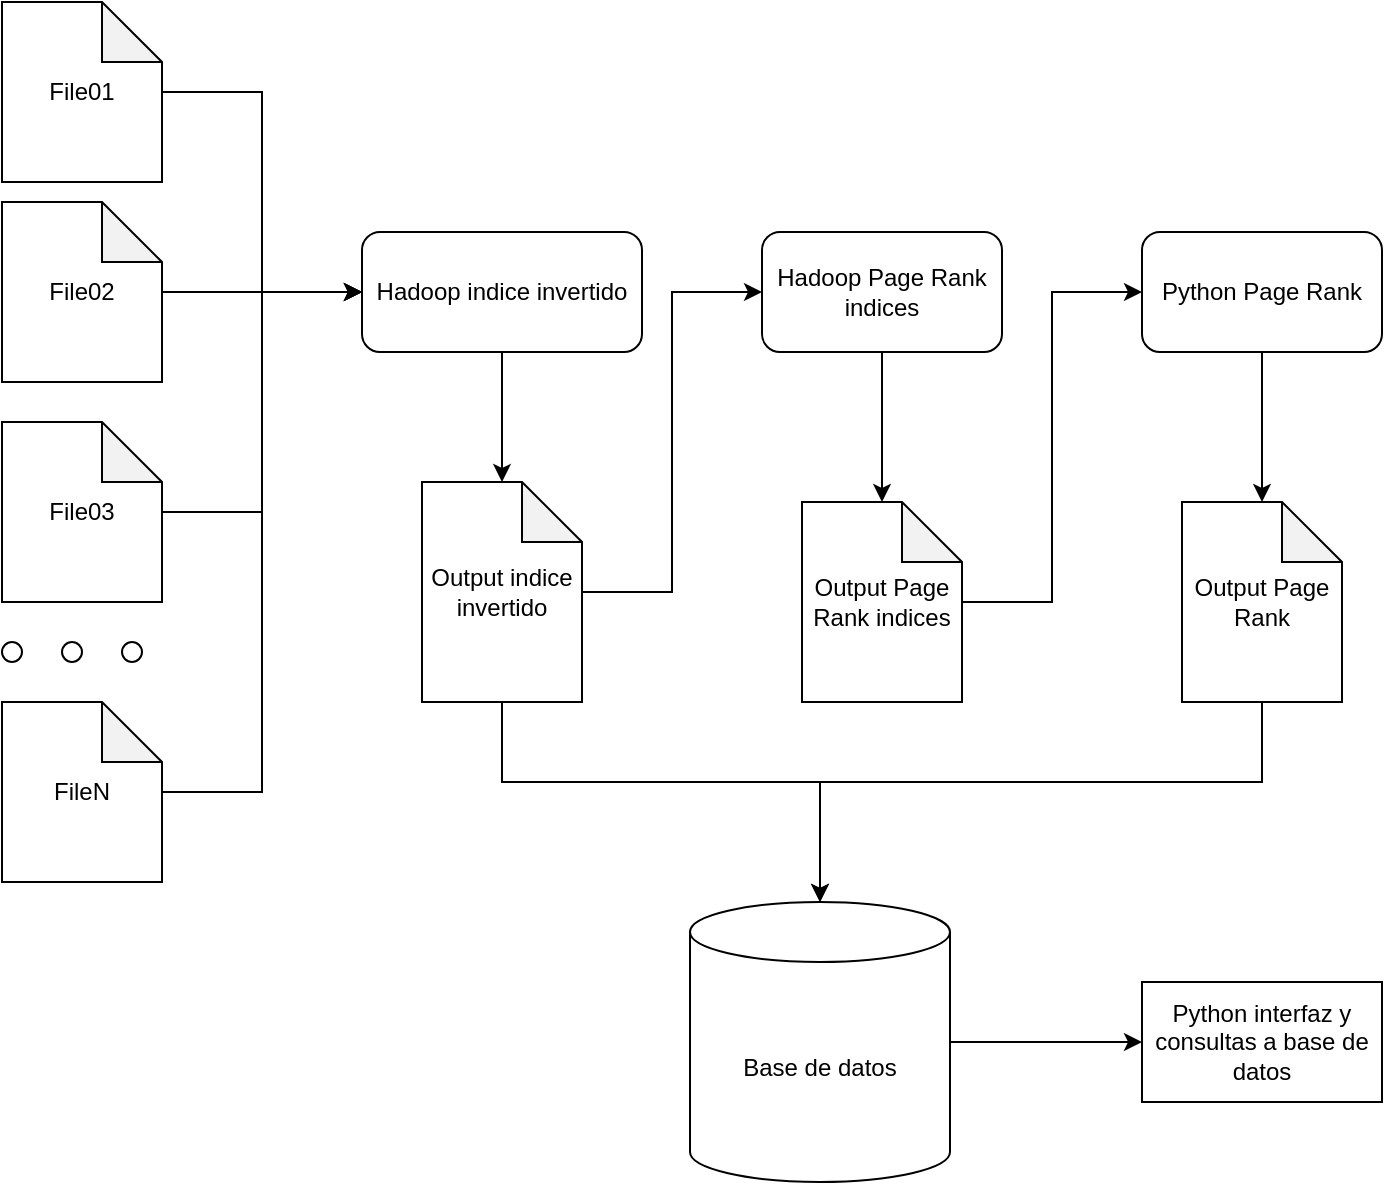 <mxfile version="24.3.1" type="github">
  <diagram name="Página-1" id="l9jYaRrizEEkuIPXKipj">
    <mxGraphModel dx="1393" dy="766" grid="1" gridSize="10" guides="1" tooltips="1" connect="1" arrows="1" fold="1" page="1" pageScale="1" pageWidth="827" pageHeight="1169" math="0" shadow="0">
      <root>
        <mxCell id="0" />
        <mxCell id="1" parent="0" />
        <mxCell id="neLNndVGJ5gSvdfgaBac-1" value="Hadoop indice invertido" style="rounded=1;whiteSpace=wrap;html=1;" vertex="1" parent="1">
          <mxGeometry x="250" y="145" width="140" height="60" as="geometry" />
        </mxCell>
        <mxCell id="neLNndVGJ5gSvdfgaBac-8" style="edgeStyle=orthogonalEdgeStyle;rounded=0;orthogonalLoop=1;jettySize=auto;html=1;entryX=0;entryY=0.5;entryDx=0;entryDy=0;" edge="1" parent="1" source="neLNndVGJ5gSvdfgaBac-2" target="neLNndVGJ5gSvdfgaBac-1">
          <mxGeometry relative="1" as="geometry" />
        </mxCell>
        <mxCell id="neLNndVGJ5gSvdfgaBac-2" value="File01" style="shape=note;whiteSpace=wrap;html=1;backgroundOutline=1;darkOpacity=0.05;" vertex="1" parent="1">
          <mxGeometry x="70" y="30" width="80" height="90" as="geometry" />
        </mxCell>
        <mxCell id="neLNndVGJ5gSvdfgaBac-9" style="edgeStyle=orthogonalEdgeStyle;rounded=0;orthogonalLoop=1;jettySize=auto;html=1;" edge="1" parent="1" source="neLNndVGJ5gSvdfgaBac-3" target="neLNndVGJ5gSvdfgaBac-1">
          <mxGeometry relative="1" as="geometry" />
        </mxCell>
        <mxCell id="neLNndVGJ5gSvdfgaBac-3" value="File02" style="shape=note;whiteSpace=wrap;html=1;backgroundOutline=1;darkOpacity=0.05;" vertex="1" parent="1">
          <mxGeometry x="70" y="130" width="80" height="90" as="geometry" />
        </mxCell>
        <mxCell id="neLNndVGJ5gSvdfgaBac-10" style="edgeStyle=orthogonalEdgeStyle;rounded=0;orthogonalLoop=1;jettySize=auto;html=1;entryX=0;entryY=0.5;entryDx=0;entryDy=0;" edge="1" parent="1" source="neLNndVGJ5gSvdfgaBac-4" target="neLNndVGJ5gSvdfgaBac-1">
          <mxGeometry relative="1" as="geometry" />
        </mxCell>
        <mxCell id="neLNndVGJ5gSvdfgaBac-4" value="FileN" style="shape=note;whiteSpace=wrap;html=1;backgroundOutline=1;darkOpacity=0.05;" vertex="1" parent="1">
          <mxGeometry x="70" y="380" width="80" height="90" as="geometry" />
        </mxCell>
        <mxCell id="neLNndVGJ5gSvdfgaBac-5" value="" style="ellipse;whiteSpace=wrap;html=1;aspect=fixed;" vertex="1" parent="1">
          <mxGeometry x="70" y="350" width="10" height="10" as="geometry" />
        </mxCell>
        <mxCell id="neLNndVGJ5gSvdfgaBac-6" value="" style="ellipse;whiteSpace=wrap;html=1;aspect=fixed;" vertex="1" parent="1">
          <mxGeometry x="100" y="350" width="10" height="10" as="geometry" />
        </mxCell>
        <mxCell id="neLNndVGJ5gSvdfgaBac-7" value="" style="ellipse;whiteSpace=wrap;html=1;aspect=fixed;" vertex="1" parent="1">
          <mxGeometry x="130" y="350" width="10" height="10" as="geometry" />
        </mxCell>
        <mxCell id="neLNndVGJ5gSvdfgaBac-14" style="edgeStyle=orthogonalEdgeStyle;rounded=0;orthogonalLoop=1;jettySize=auto;html=1;entryX=0;entryY=0.5;entryDx=0;entryDy=0;" edge="1" parent="1" source="neLNndVGJ5gSvdfgaBac-11" target="neLNndVGJ5gSvdfgaBac-13">
          <mxGeometry relative="1" as="geometry" />
        </mxCell>
        <mxCell id="neLNndVGJ5gSvdfgaBac-24" style="edgeStyle=orthogonalEdgeStyle;rounded=0;orthogonalLoop=1;jettySize=auto;html=1;" edge="1" parent="1" source="neLNndVGJ5gSvdfgaBac-11" target="neLNndVGJ5gSvdfgaBac-23">
          <mxGeometry relative="1" as="geometry">
            <Array as="points">
              <mxPoint x="320" y="420" />
              <mxPoint x="479" y="420" />
            </Array>
          </mxGeometry>
        </mxCell>
        <mxCell id="neLNndVGJ5gSvdfgaBac-11" value="Output indice invertido" style="shape=note;whiteSpace=wrap;html=1;backgroundOutline=1;darkOpacity=0.05;" vertex="1" parent="1">
          <mxGeometry x="280" y="270" width="80" height="110" as="geometry" />
        </mxCell>
        <mxCell id="neLNndVGJ5gSvdfgaBac-12" style="edgeStyle=orthogonalEdgeStyle;rounded=0;orthogonalLoop=1;jettySize=auto;html=1;entryX=0.5;entryY=0;entryDx=0;entryDy=0;entryPerimeter=0;" edge="1" parent="1" source="neLNndVGJ5gSvdfgaBac-1" target="neLNndVGJ5gSvdfgaBac-11">
          <mxGeometry relative="1" as="geometry" />
        </mxCell>
        <mxCell id="neLNndVGJ5gSvdfgaBac-16" style="edgeStyle=orthogonalEdgeStyle;rounded=0;orthogonalLoop=1;jettySize=auto;html=1;" edge="1" parent="1" source="neLNndVGJ5gSvdfgaBac-13" target="neLNndVGJ5gSvdfgaBac-15">
          <mxGeometry relative="1" as="geometry" />
        </mxCell>
        <mxCell id="neLNndVGJ5gSvdfgaBac-13" value="Hadoop Page Rank indices" style="rounded=1;whiteSpace=wrap;html=1;" vertex="1" parent="1">
          <mxGeometry x="450" y="145" width="120" height="60" as="geometry" />
        </mxCell>
        <mxCell id="neLNndVGJ5gSvdfgaBac-18" style="edgeStyle=orthogonalEdgeStyle;rounded=0;orthogonalLoop=1;jettySize=auto;html=1;entryX=0;entryY=0.5;entryDx=0;entryDy=0;" edge="1" parent="1" source="neLNndVGJ5gSvdfgaBac-15" target="neLNndVGJ5gSvdfgaBac-17">
          <mxGeometry relative="1" as="geometry" />
        </mxCell>
        <mxCell id="neLNndVGJ5gSvdfgaBac-15" value="Output Page Rank indices" style="shape=note;whiteSpace=wrap;html=1;backgroundOutline=1;darkOpacity=0.05;" vertex="1" parent="1">
          <mxGeometry x="470" y="280" width="80" height="100" as="geometry" />
        </mxCell>
        <mxCell id="neLNndVGJ5gSvdfgaBac-22" style="edgeStyle=orthogonalEdgeStyle;rounded=0;orthogonalLoop=1;jettySize=auto;html=1;" edge="1" parent="1" source="neLNndVGJ5gSvdfgaBac-17" target="neLNndVGJ5gSvdfgaBac-19">
          <mxGeometry relative="1" as="geometry" />
        </mxCell>
        <mxCell id="neLNndVGJ5gSvdfgaBac-17" value="Python Page Rank" style="rounded=1;whiteSpace=wrap;html=1;" vertex="1" parent="1">
          <mxGeometry x="640" y="145" width="120" height="60" as="geometry" />
        </mxCell>
        <mxCell id="neLNndVGJ5gSvdfgaBac-25" style="edgeStyle=orthogonalEdgeStyle;rounded=0;orthogonalLoop=1;jettySize=auto;html=1;" edge="1" parent="1" source="neLNndVGJ5gSvdfgaBac-19" target="neLNndVGJ5gSvdfgaBac-23">
          <mxGeometry relative="1" as="geometry">
            <Array as="points">
              <mxPoint x="700" y="420" />
              <mxPoint x="479" y="420" />
            </Array>
          </mxGeometry>
        </mxCell>
        <mxCell id="neLNndVGJ5gSvdfgaBac-19" value="Output Page Rank" style="shape=note;whiteSpace=wrap;html=1;backgroundOutline=1;darkOpacity=0.05;" vertex="1" parent="1">
          <mxGeometry x="660" y="280" width="80" height="100" as="geometry" />
        </mxCell>
        <mxCell id="neLNndVGJ5gSvdfgaBac-28" style="edgeStyle=orthogonalEdgeStyle;rounded=0;orthogonalLoop=1;jettySize=auto;html=1;" edge="1" parent="1" source="neLNndVGJ5gSvdfgaBac-23" target="neLNndVGJ5gSvdfgaBac-26">
          <mxGeometry relative="1" as="geometry" />
        </mxCell>
        <mxCell id="neLNndVGJ5gSvdfgaBac-23" value="Base de datos" style="shape=cylinder3;whiteSpace=wrap;html=1;boundedLbl=1;backgroundOutline=1;size=15;" vertex="1" parent="1">
          <mxGeometry x="414" y="480" width="130" height="140" as="geometry" />
        </mxCell>
        <mxCell id="neLNndVGJ5gSvdfgaBac-26" value="Python interfaz y consultas a base de datos" style="rounded=0;whiteSpace=wrap;html=1;" vertex="1" parent="1">
          <mxGeometry x="640" y="520" width="120" height="60" as="geometry" />
        </mxCell>
        <mxCell id="neLNndVGJ5gSvdfgaBac-30" style="edgeStyle=orthogonalEdgeStyle;rounded=0;orthogonalLoop=1;jettySize=auto;html=1;entryX=0;entryY=0.5;entryDx=0;entryDy=0;" edge="1" parent="1" source="neLNndVGJ5gSvdfgaBac-29" target="neLNndVGJ5gSvdfgaBac-1">
          <mxGeometry relative="1" as="geometry" />
        </mxCell>
        <mxCell id="neLNndVGJ5gSvdfgaBac-29" value="File03" style="shape=note;whiteSpace=wrap;html=1;backgroundOutline=1;darkOpacity=0.05;" vertex="1" parent="1">
          <mxGeometry x="70" y="240" width="80" height="90" as="geometry" />
        </mxCell>
      </root>
    </mxGraphModel>
  </diagram>
</mxfile>
